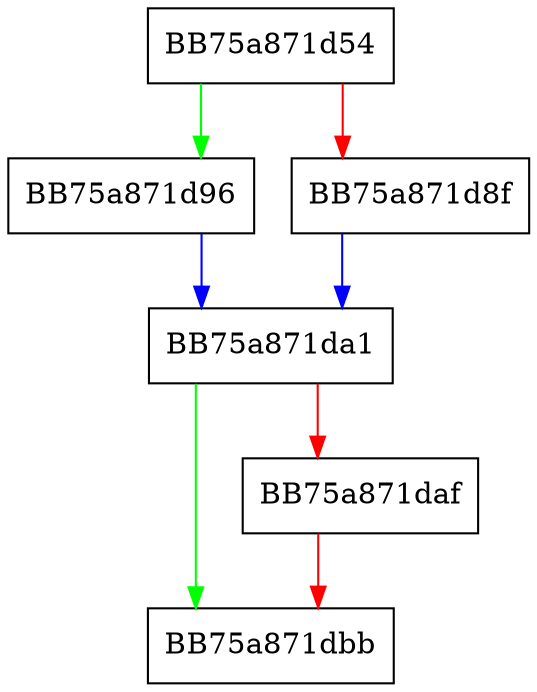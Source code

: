 digraph SynchronousUpdateOnProcessStart {
  node [shape="box"];
  graph [splines=ortho];
  BB75a871d54 -> BB75a871d96 [color="green"];
  BB75a871d54 -> BB75a871d8f [color="red"];
  BB75a871d8f -> BB75a871da1 [color="blue"];
  BB75a871d96 -> BB75a871da1 [color="blue"];
  BB75a871da1 -> BB75a871dbb [color="green"];
  BB75a871da1 -> BB75a871daf [color="red"];
  BB75a871daf -> BB75a871dbb [color="red"];
}